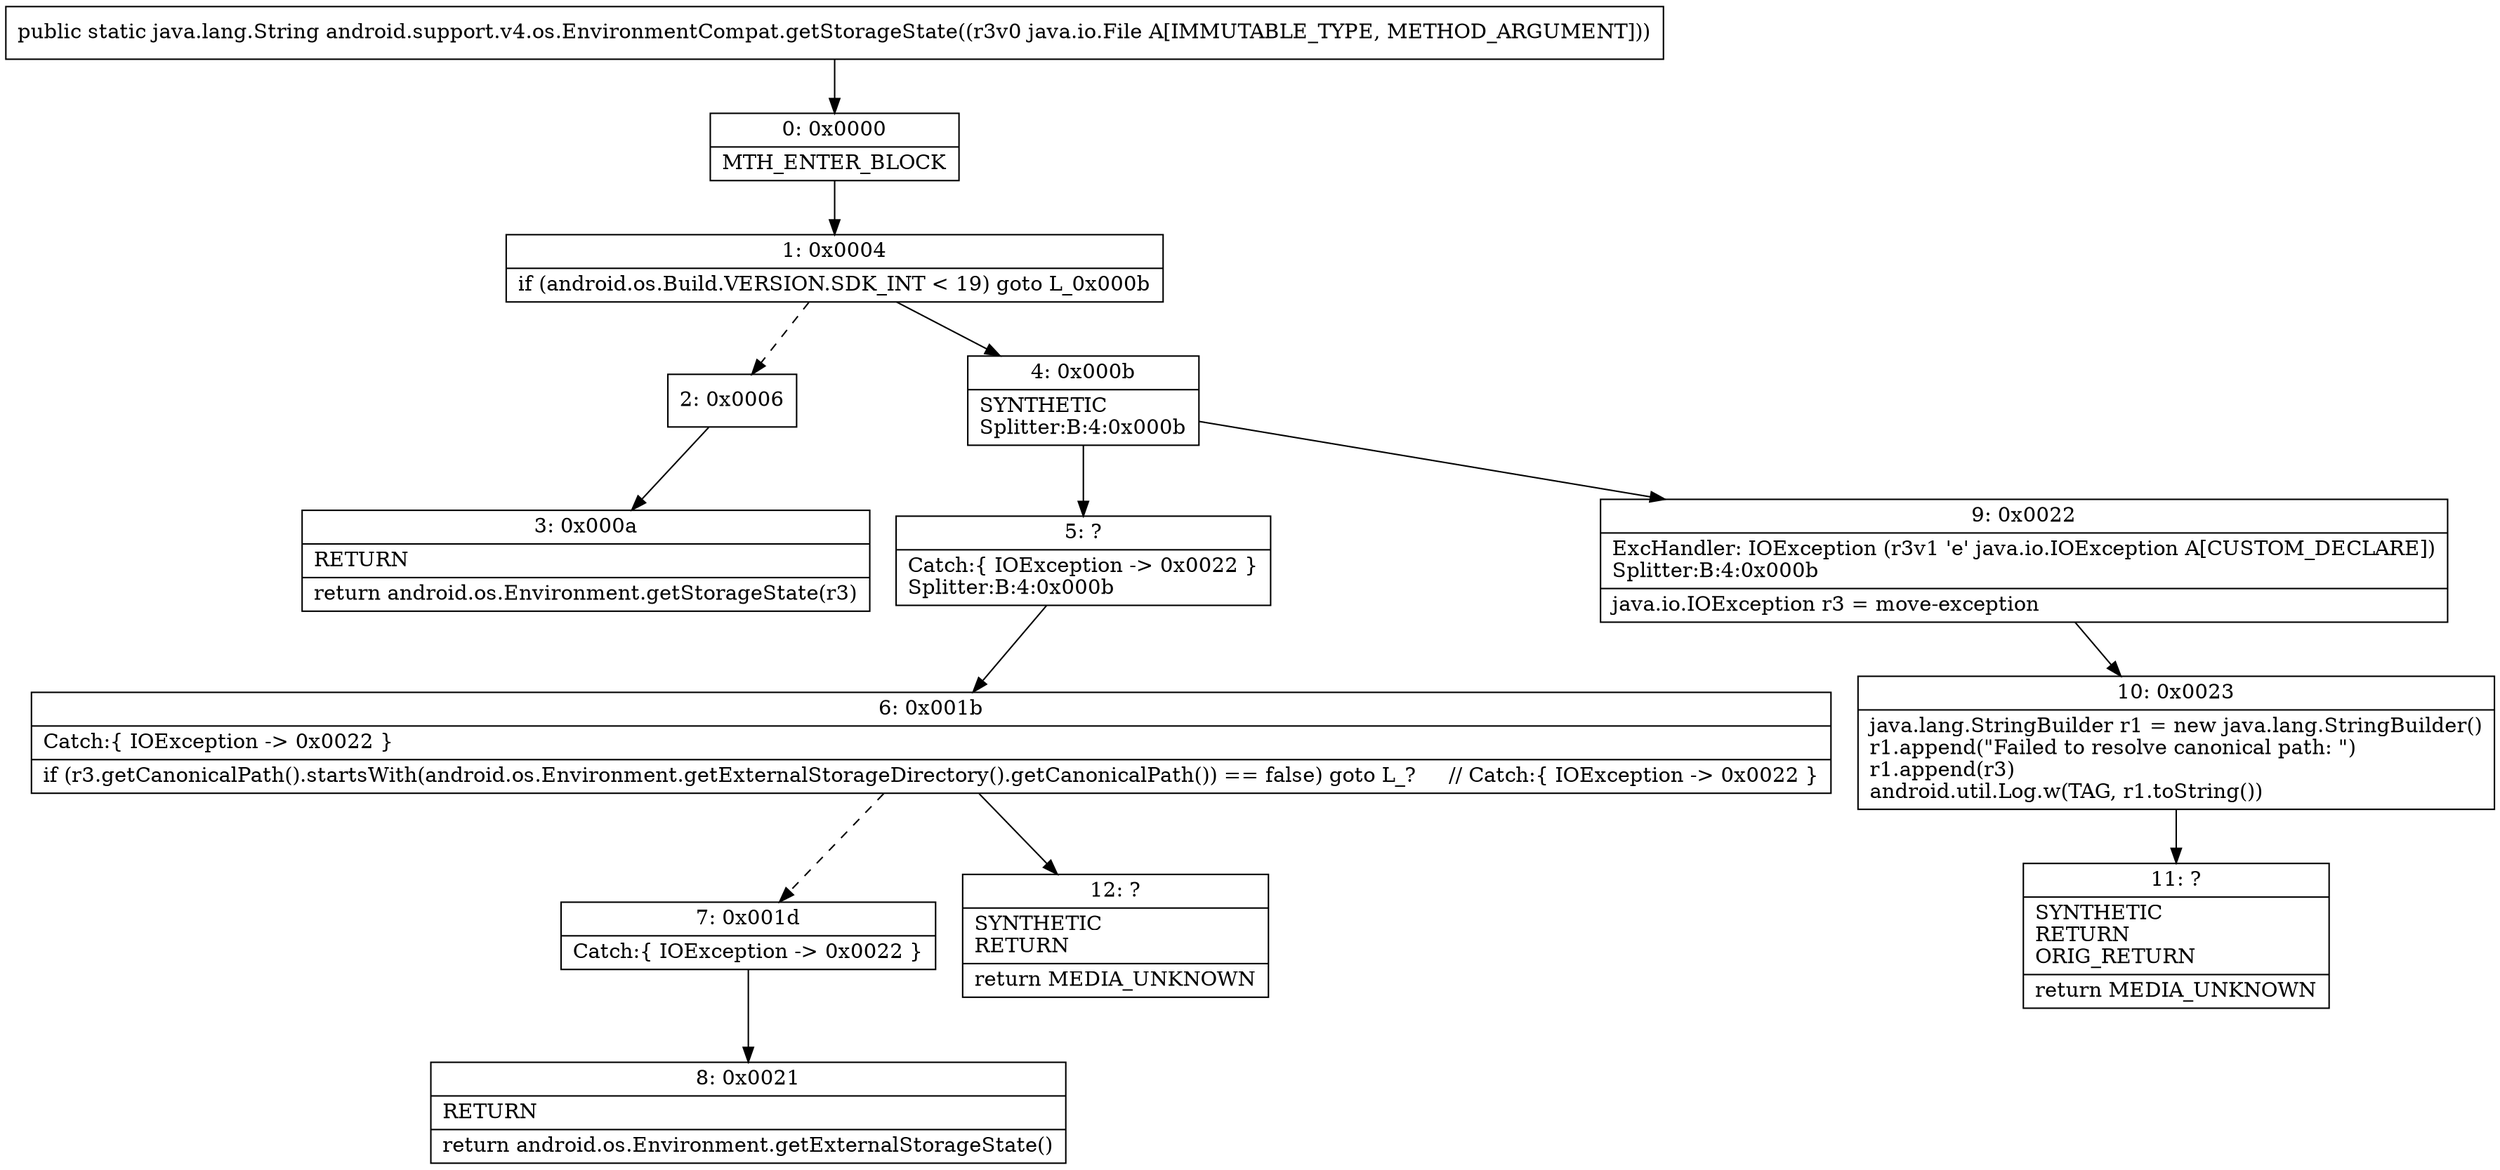 digraph "CFG forandroid.support.v4.os.EnvironmentCompat.getStorageState(Ljava\/io\/File;)Ljava\/lang\/String;" {
Node_0 [shape=record,label="{0\:\ 0x0000|MTH_ENTER_BLOCK\l}"];
Node_1 [shape=record,label="{1\:\ 0x0004|if (android.os.Build.VERSION.SDK_INT \< 19) goto L_0x000b\l}"];
Node_2 [shape=record,label="{2\:\ 0x0006}"];
Node_3 [shape=record,label="{3\:\ 0x000a|RETURN\l|return android.os.Environment.getStorageState(r3)\l}"];
Node_4 [shape=record,label="{4\:\ 0x000b|SYNTHETIC\lSplitter:B:4:0x000b\l}"];
Node_5 [shape=record,label="{5\:\ ?|Catch:\{ IOException \-\> 0x0022 \}\lSplitter:B:4:0x000b\l}"];
Node_6 [shape=record,label="{6\:\ 0x001b|Catch:\{ IOException \-\> 0x0022 \}\l|if (r3.getCanonicalPath().startsWith(android.os.Environment.getExternalStorageDirectory().getCanonicalPath()) == false) goto L_?     \/\/ Catch:\{ IOException \-\> 0x0022 \}\l}"];
Node_7 [shape=record,label="{7\:\ 0x001d|Catch:\{ IOException \-\> 0x0022 \}\l}"];
Node_8 [shape=record,label="{8\:\ 0x0021|RETURN\l|return android.os.Environment.getExternalStorageState()\l}"];
Node_9 [shape=record,label="{9\:\ 0x0022|ExcHandler: IOException (r3v1 'e' java.io.IOException A[CUSTOM_DECLARE])\lSplitter:B:4:0x000b\l|java.io.IOException r3 = move\-exception\l}"];
Node_10 [shape=record,label="{10\:\ 0x0023|java.lang.StringBuilder r1 = new java.lang.StringBuilder()\lr1.append(\"Failed to resolve canonical path: \")\lr1.append(r3)\landroid.util.Log.w(TAG, r1.toString())\l}"];
Node_11 [shape=record,label="{11\:\ ?|SYNTHETIC\lRETURN\lORIG_RETURN\l|return MEDIA_UNKNOWN\l}"];
Node_12 [shape=record,label="{12\:\ ?|SYNTHETIC\lRETURN\l|return MEDIA_UNKNOWN\l}"];
MethodNode[shape=record,label="{public static java.lang.String android.support.v4.os.EnvironmentCompat.getStorageState((r3v0 java.io.File A[IMMUTABLE_TYPE, METHOD_ARGUMENT])) }"];
MethodNode -> Node_0;
Node_0 -> Node_1;
Node_1 -> Node_2[style=dashed];
Node_1 -> Node_4;
Node_2 -> Node_3;
Node_4 -> Node_5;
Node_4 -> Node_9;
Node_5 -> Node_6;
Node_6 -> Node_7[style=dashed];
Node_6 -> Node_12;
Node_7 -> Node_8;
Node_9 -> Node_10;
Node_10 -> Node_11;
}

